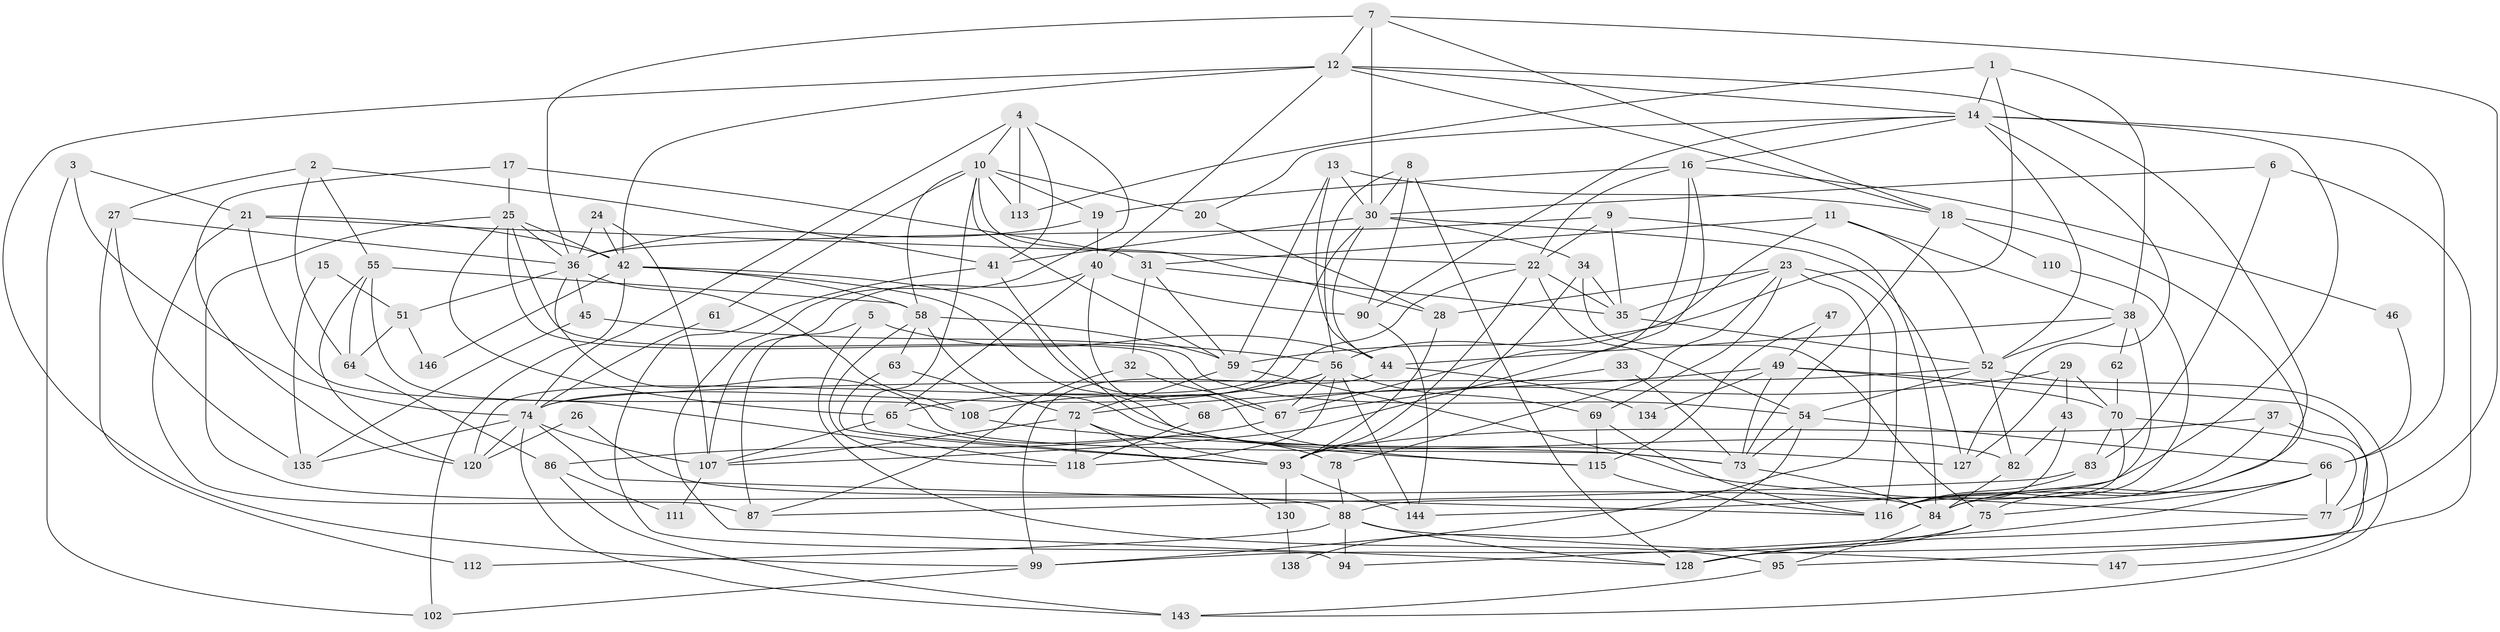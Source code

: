 // Generated by graph-tools (version 1.1) at 2025/23/03/03/25 07:23:59]
// undirected, 102 vertices, 242 edges
graph export_dot {
graph [start="1"]
  node [color=gray90,style=filled];
  1;
  2;
  3;
  4;
  5 [super="+71"];
  6;
  7 [super="+109"];
  8;
  9;
  10 [super="+53"];
  11;
  12 [super="+117"];
  13;
  14 [super="+98"];
  15;
  16 [super="+79"];
  17;
  18 [super="+126"];
  19;
  20;
  21 [super="+105"];
  22 [super="+50"];
  23 [super="+96"];
  24;
  25 [super="+80"];
  26;
  27;
  28 [super="+81"];
  29 [super="+97"];
  30 [super="+123"];
  31 [super="+57"];
  32;
  33;
  34;
  35 [super="+48"];
  36 [super="+39"];
  37;
  38 [super="+60"];
  40 [super="+103"];
  41;
  42 [super="+101"];
  43;
  44 [super="+136"];
  45;
  46;
  47;
  49;
  51;
  52 [super="+100"];
  54 [super="+121"];
  55;
  56 [super="+85"];
  58 [super="+132"];
  59;
  61;
  62;
  63;
  64;
  65;
  66 [super="+92"];
  67 [super="+104"];
  68;
  69 [super="+114"];
  70 [super="+106"];
  72 [super="+131"];
  73 [super="+76"];
  74 [super="+91"];
  75 [super="+122"];
  77;
  78 [super="+119"];
  82;
  83 [super="+89"];
  84 [super="+129"];
  86;
  87;
  88 [super="+137"];
  90 [super="+145"];
  93 [super="+125"];
  94;
  95;
  99 [super="+133"];
  102;
  107 [super="+140"];
  108;
  110;
  111;
  112;
  113 [super="+139"];
  115 [super="+124"];
  116 [super="+142"];
  118;
  120;
  127;
  128 [super="+141"];
  130;
  134;
  135;
  138;
  143;
  144;
  146;
  147;
  1 -- 59;
  1 -- 38;
  1 -- 113;
  1 -- 14;
  2 -- 41;
  2 -- 55;
  2 -- 27;
  2 -- 64;
  3 -- 21;
  3 -- 102;
  3 -- 74;
  4 -- 74;
  4 -- 128;
  4 -- 10;
  4 -- 41;
  4 -- 113;
  5 -- 87;
  5 -- 95;
  5 -- 44;
  6 -- 30;
  6 -- 95;
  6 -- 83;
  7 -- 36;
  7 -- 18;
  7 -- 30;
  7 -- 12;
  7 -- 77;
  8 -- 90;
  8 -- 30;
  8 -- 128;
  8 -- 56;
  9 -- 84;
  9 -- 36;
  9 -- 35;
  9 -- 22;
  10 -- 93;
  10 -- 59;
  10 -- 113;
  10 -- 19;
  10 -- 20;
  10 -- 58;
  10 -- 28;
  10 -- 61;
  11 -- 52;
  11 -- 38;
  11 -- 31;
  11 -- 56;
  12 -- 84;
  12 -- 18;
  12 -- 42;
  12 -- 40;
  12 -- 99;
  12 -- 14;
  13 -- 59;
  13 -- 18;
  13 -- 30;
  13 -- 44;
  14 -- 52;
  14 -- 20;
  14 -- 90;
  14 -- 66;
  14 -- 88;
  14 -- 127;
  14 -- 16;
  15 -- 51;
  15 -- 135;
  16 -- 19;
  16 -- 107;
  16 -- 67 [weight=2];
  16 -- 22;
  16 -- 46;
  17 -- 120;
  17 -- 31;
  17 -- 25;
  18 -- 73;
  18 -- 75;
  18 -- 110;
  19 -- 36;
  19 -- 40;
  20 -- 28;
  21 -- 42;
  21 -- 22;
  21 -- 87;
  21 -- 108;
  22 -- 35;
  22 -- 74;
  22 -- 54;
  22 -- 93;
  23 -- 35;
  23 -- 69;
  23 -- 116;
  23 -- 99;
  23 -- 28;
  23 -- 78;
  24 -- 42;
  24 -- 36;
  24 -- 107;
  25 -- 36;
  25 -- 42;
  25 -- 65;
  25 -- 67;
  25 -- 54;
  25 -- 88;
  26 -- 84 [weight=2];
  26 -- 120;
  27 -- 112;
  27 -- 135;
  27 -- 36;
  28 -- 93;
  29 -- 68;
  29 -- 43;
  29 -- 127;
  29 -- 70;
  30 -- 34;
  30 -- 120;
  30 -- 41;
  30 -- 44;
  30 -- 127;
  31 -- 32;
  31 -- 59;
  31 -- 35;
  32 -- 67;
  32 -- 87;
  33 -- 73 [weight=2];
  33 -- 67;
  34 -- 75;
  34 -- 93;
  34 -- 35;
  35 -- 52;
  36 -- 108;
  36 -- 51;
  36 -- 45;
  36 -- 73;
  37 -- 147;
  37 -- 116;
  37 -- 93;
  38 -- 62;
  38 -- 144;
  38 -- 52;
  38 -- 44;
  40 -- 65;
  40 -- 115;
  40 -- 90;
  40 -- 107;
  41 -- 115 [weight=2];
  41 -- 94;
  42 -- 82;
  42 -- 146;
  42 -- 58;
  42 -- 68;
  42 -- 102;
  43 -- 82;
  43 -- 116;
  44 -- 99;
  44 -- 134;
  45 -- 135;
  45 -- 56;
  46 -- 66;
  47 -- 49;
  47 -- 115;
  49 -- 128;
  49 -- 72;
  49 -- 134;
  49 -- 73;
  49 -- 70;
  51 -- 64;
  51 -- 146;
  52 -- 74;
  52 -- 82;
  52 -- 54;
  52 -- 143;
  54 -- 73 [weight=2];
  54 -- 66 [weight=2];
  54 -- 138;
  55 -- 118;
  55 -- 120;
  55 -- 64;
  55 -- 58;
  56 -- 118;
  56 -- 65;
  56 -- 69;
  56 -- 144;
  56 -- 108;
  56 -- 67;
  58 -- 73;
  58 -- 118;
  58 -- 59;
  58 -- 63;
  59 -- 77;
  59 -- 72;
  61 -- 74;
  62 -- 70;
  63 -- 93;
  63 -- 72;
  64 -- 86;
  65 -- 107;
  65 -- 78;
  66 -- 77;
  66 -- 94;
  66 -- 84;
  66 -- 75;
  67 -- 86;
  68 -- 118;
  69 -- 115;
  69 -- 116;
  70 -- 84;
  70 -- 77;
  70 -- 83;
  72 -- 130;
  72 -- 118;
  72 -- 107;
  72 -- 93;
  73 -- 84;
  74 -- 120;
  74 -- 135;
  74 -- 143;
  74 -- 116;
  74 -- 107;
  75 -- 128;
  75 -- 99;
  77 -- 128;
  78 -- 88;
  82 -- 84;
  83 -- 87 [weight=2];
  83 -- 116;
  84 -- 95;
  86 -- 111;
  86 -- 143;
  88 -- 94;
  88 -- 112;
  88 -- 128;
  88 -- 147;
  90 -- 144;
  93 -- 130;
  93 -- 144;
  95 -- 143;
  99 -- 102;
  107 -- 111;
  108 -- 127;
  110 -- 116;
  115 -- 116;
  130 -- 138;
}
